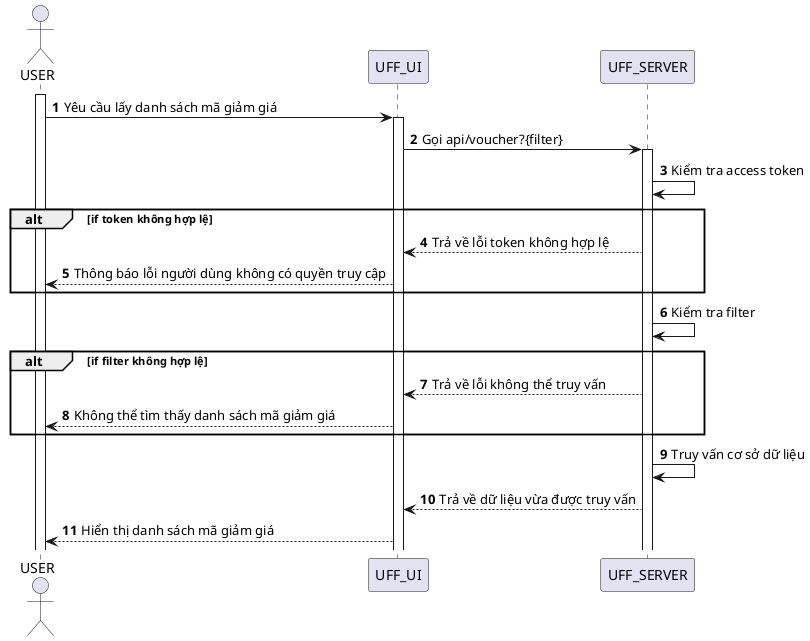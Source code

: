 @startuml
autonumber
actor USER
activate USER
USER -> UFF_UI: Yêu cầu lấy danh sách mã giảm giá
activate UFF_UI
UFF_UI -> UFF_SERVER: Gọi api/voucher?{filter}
activate UFF_SERVER
UFF_SERVER -> UFF_SERVER: Kiểm tra access token
alt if token không hợp lệ
UFF_SERVER --> UFF_UI: Trả về lỗi token không hợp lệ
UFF_UI --> USER: Thông báo lỗi người dùng không có quyền truy cập
end

UFF_SERVER -> UFF_SERVER: Kiểm tra filter


alt if filter không hợp lệ
UFF_SERVER --> UFF_UI: Trả về lỗi không thể truy vấn
UFF_UI --> USER: Không thể tìm thấy danh sách mã giảm giá
end



UFF_SERVER -> UFF_SERVER: Truy vấn cơ sở dữ liệu

UFF_SERVER --> UFF_UI: Trả về dữ liệu vừa được truy vấn

UFF_UI --> USER: Hiển thị danh sách mã giảm giá


@enduml